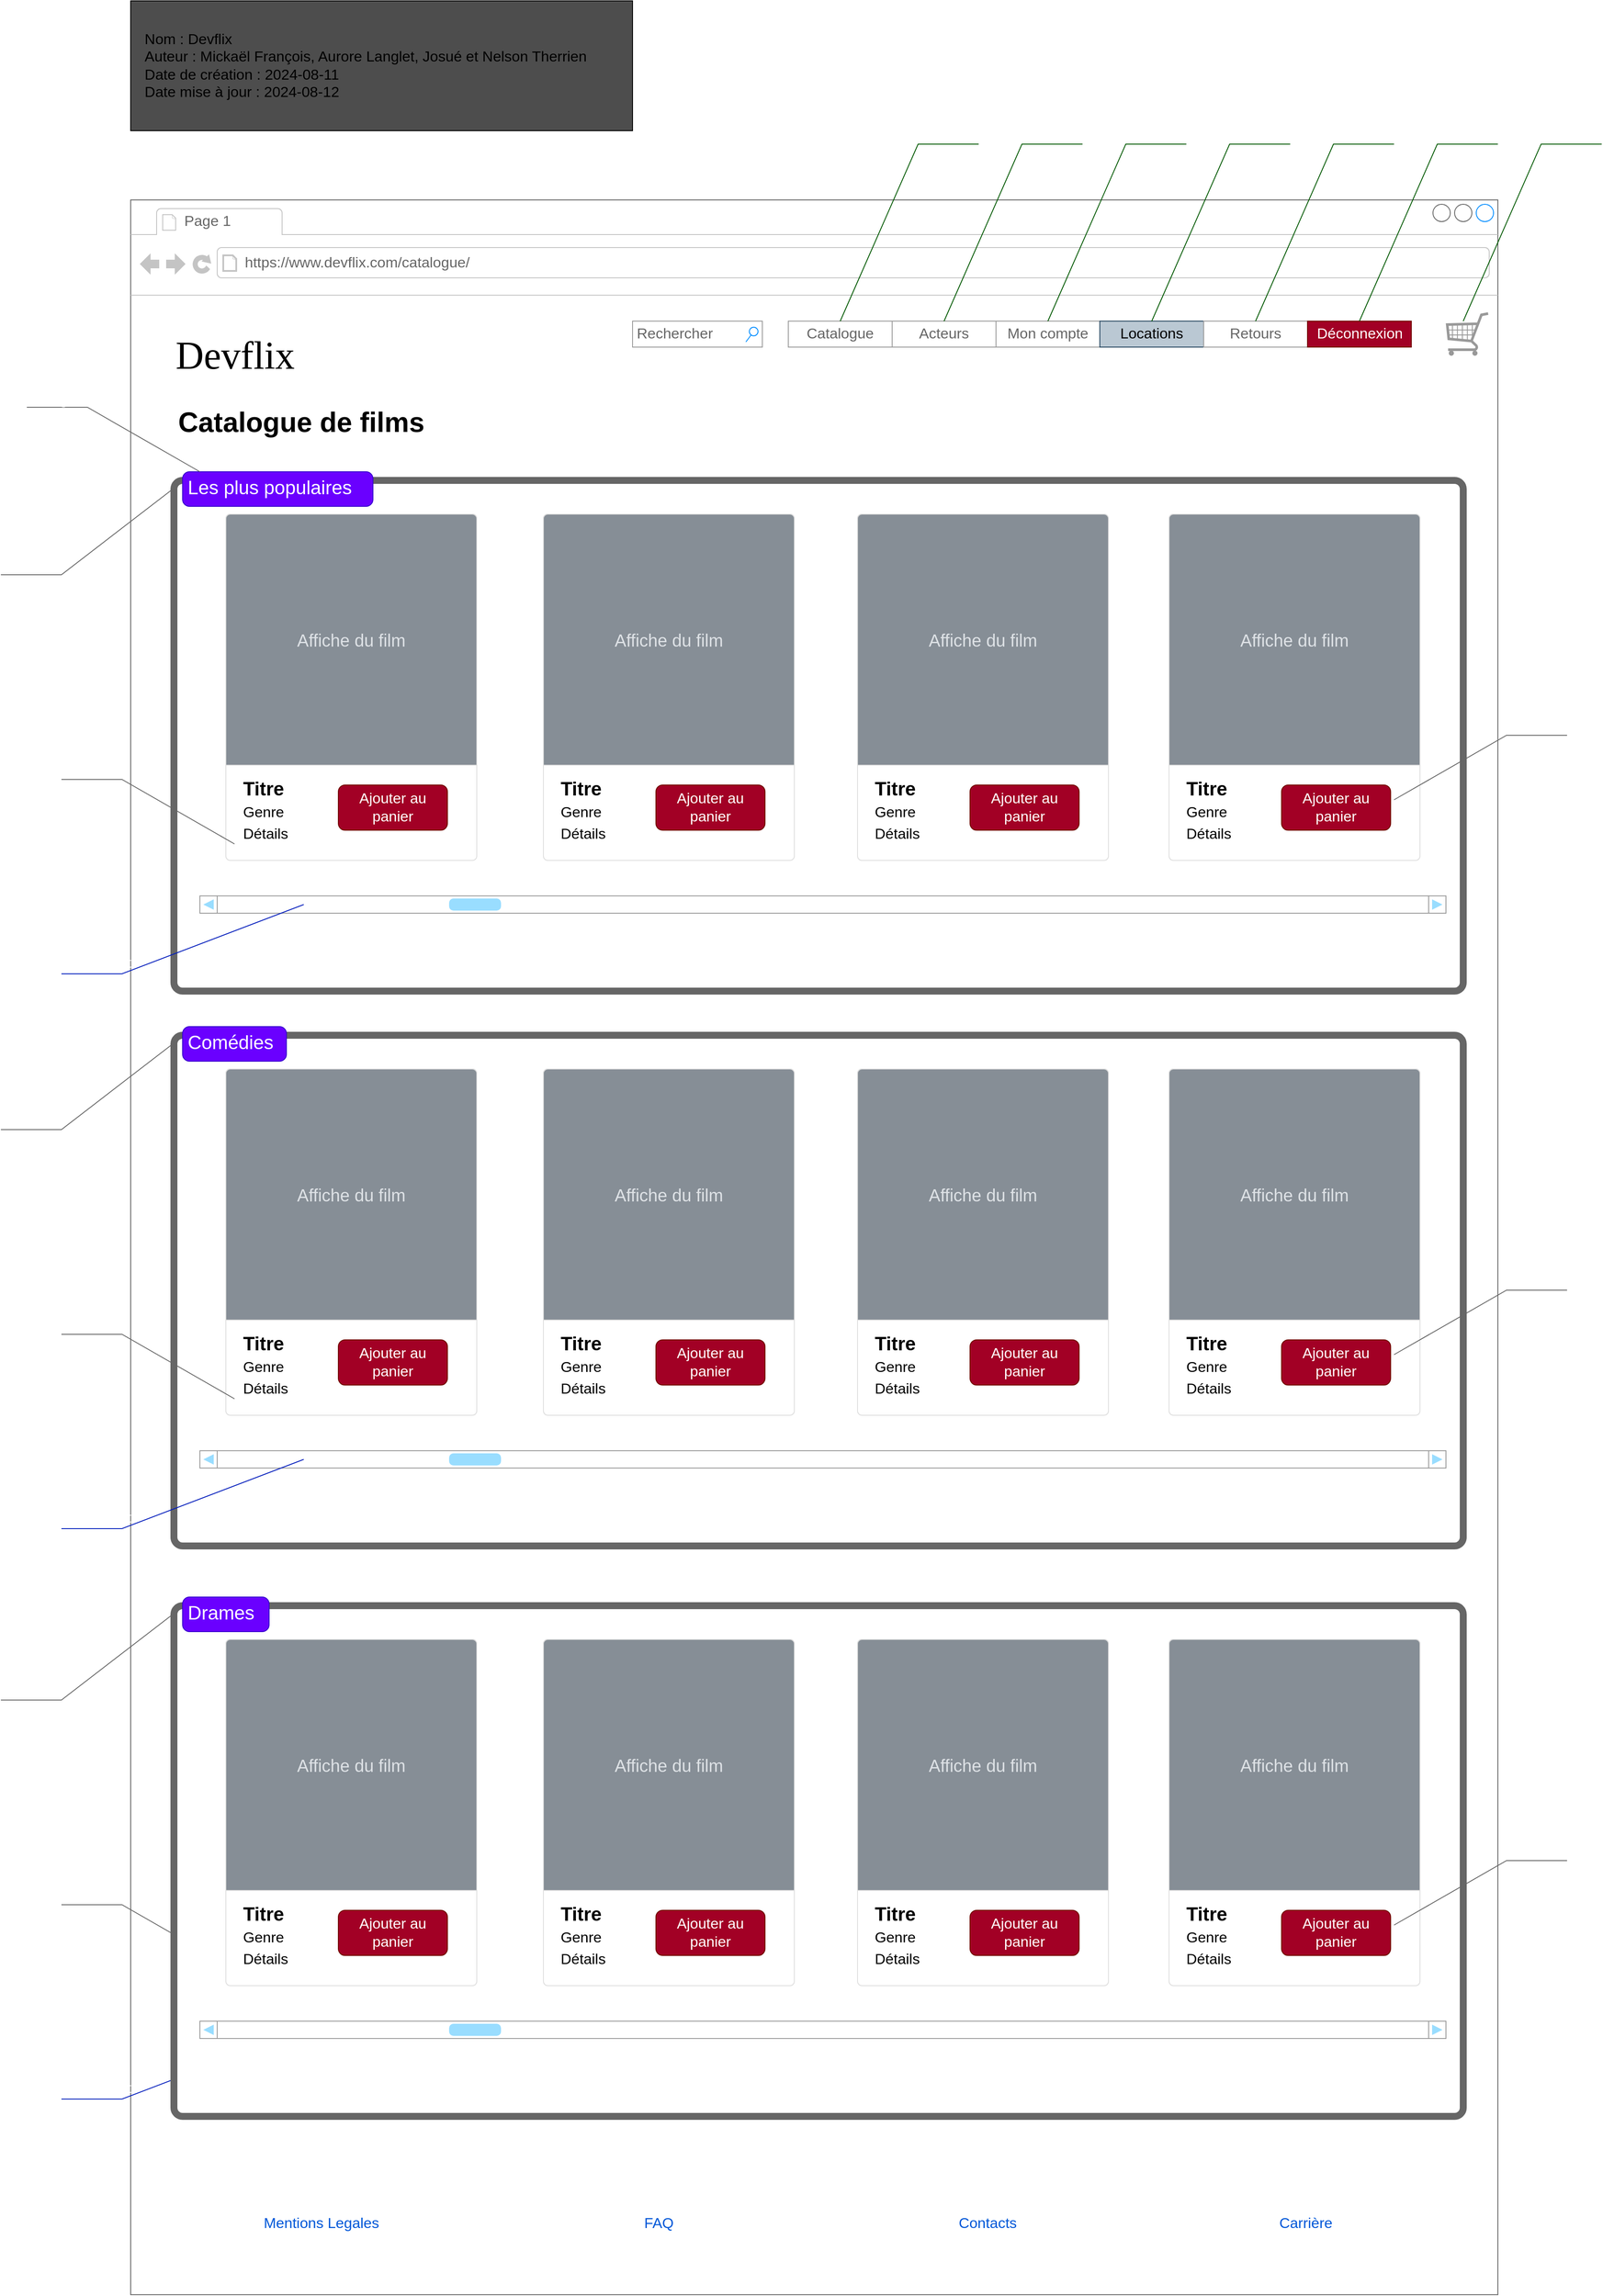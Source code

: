 <mxfile version="24.7.5">
  <diagram name="Page-1" id="BY2GdVJ9Qx3QBZno3a6H">
    <mxGraphModel dx="3806" dy="3986" grid="1" gridSize="10" guides="1" tooltips="1" connect="1" arrows="1" fold="1" page="1" pageScale="1" pageWidth="1600" pageHeight="900" math="0" shadow="0">
      <root>
        <mxCell id="0" />
        <mxCell id="1" parent="0" />
        <mxCell id="Mc8-L0GyPkzgZiNC3ZI8-2" value="" style="group;movable=1;resizable=1;rotatable=1;deletable=1;editable=1;locked=0;connectable=1;" parent="1" vertex="1" connectable="0">
          <mxGeometry x="-1430" y="-1690" width="1580" height="2420" as="geometry" />
        </mxCell>
        <mxCell id="cGPuWbrJMK2eRQ6o65dL-1" value="" style="strokeWidth=1;shadow=0;dashed=0;align=center;html=1;shape=mxgraph.mockup.containers.browserWindow;rSize=0;strokeColor=#666666;strokeColor2=#008cff;strokeColor3=#c4c4c4;mainText=,;recursiveResize=0;container=0;movable=1;resizable=1;rotatable=1;deletable=1;editable=1;locked=0;connectable=1;" parent="Mc8-L0GyPkzgZiNC3ZI8-2" vertex="1">
          <mxGeometry width="1580" height="2420" as="geometry" />
        </mxCell>
        <mxCell id="cGPuWbrJMK2eRQ6o65dL-4" value="Page 1" style="strokeWidth=1;shadow=0;dashed=0;align=center;html=1;shape=mxgraph.mockup.containers.anchor;fontSize=17;fontColor=#666666;align=left;whiteSpace=wrap;" parent="Mc8-L0GyPkzgZiNC3ZI8-2" vertex="1">
          <mxGeometry x="60" y="12" width="110" height="26" as="geometry" />
        </mxCell>
        <mxCell id="cGPuWbrJMK2eRQ6o65dL-5" value="https://www.devflix.com/catalogue/" style="strokeWidth=1;shadow=0;dashed=0;align=center;html=1;shape=mxgraph.mockup.containers.anchor;rSize=0;fontSize=17;fontColor=#666666;align=left;" parent="Mc8-L0GyPkzgZiNC3ZI8-2" vertex="1">
          <mxGeometry x="130" y="60" width="340" height="26" as="geometry" />
        </mxCell>
        <mxCell id="cGPuWbrJMK2eRQ6o65dL-15" value="Mentions Legales" style="fillColor=none;strokeColor=none;html=1;fontColor=#0057D8;align=center;verticalAlign=middle;fontStyle=0;fontSize=17;" parent="Mc8-L0GyPkzgZiNC3ZI8-2" vertex="1">
          <mxGeometry x="95" y="2300" width="250" height="75" as="geometry" />
        </mxCell>
        <mxCell id="cGPuWbrJMK2eRQ6o65dL-16" value="FAQ" style="fillColor=none;strokeColor=none;html=1;fontColor=#0057D8;align=center;verticalAlign=middle;fontStyle=0;fontSize=17;fontFamily=Helvetica;" parent="Mc8-L0GyPkzgZiNC3ZI8-2" vertex="1">
          <mxGeometry x="485" y="2300" width="250" height="75" as="geometry" />
        </mxCell>
        <mxCell id="cGPuWbrJMK2eRQ6o65dL-17" value="Contacts" style="fillColor=none;strokeColor=none;html=1;fontColor=#0057D8;align=center;verticalAlign=middle;fontStyle=0;fontSize=17;fontFamily=Helvetica;" parent="Mc8-L0GyPkzgZiNC3ZI8-2" vertex="1">
          <mxGeometry x="865" y="2300" width="250" height="75" as="geometry" />
        </mxCell>
        <mxCell id="cGPuWbrJMK2eRQ6o65dL-18" value="Carrière&amp;nbsp;" style="fillColor=none;strokeColor=none;html=1;fontColor=#0057D8;align=center;verticalAlign=middle;fontStyle=0;fontSize=17;fontFamily=Helvetica;" parent="Mc8-L0GyPkzgZiNC3ZI8-2" vertex="1">
          <mxGeometry x="1235" y="2300" width="250" height="75" as="geometry" />
        </mxCell>
        <mxCell id="cGPuWbrJMK2eRQ6o65dL-2" value="Devflix" style="text;html=1;points=[];align=left;verticalAlign=top;spacingTop=-4;fontSize=45;fontFamily=Verdana;" parent="1" vertex="1">
          <mxGeometry x="-1380" y="-1540" width="340" height="50" as="geometry" />
        </mxCell>
        <mxCell id="cGPuWbrJMK2eRQ6o65dL-50" value="&lt;font style=&quot;font-size: 17px;&quot;&gt;Rechercher&lt;/font&gt;" style="strokeWidth=1;shadow=0;dashed=0;align=center;html=1;shape=mxgraph.mockup.forms.searchBox;strokeColor=#999999;mainText=;strokeColor2=#008cff;fontColor=#666666;fontSize=17;align=left;spacingLeft=3;whiteSpace=wrap;" parent="1" vertex="1">
          <mxGeometry x="-850" y="-1550" width="150" height="30" as="geometry" />
        </mxCell>
        <mxCell id="Mc8-L0GyPkzgZiNC3ZI8-1" value="&lt;font style=&quot;font-size: 17px;&quot;&gt;&amp;nbsp; &amp;nbsp;Nom : Devflix&lt;br&gt;&amp;nbsp; &amp;nbsp;Auteur : Mickaël François, Aurore Langlet, Josué et Nelson Therrien&lt;br&gt;&amp;nbsp; &amp;nbsp;Date de création : 2024-08-11&lt;br&gt;&amp;nbsp; &amp;nbsp;Date mise à jour : 2024-08-12&amp;nbsp; &amp;nbsp; &amp;nbsp; &amp;nbsp; &amp;nbsp; &amp;nbsp; &amp;nbsp; &amp;nbsp; &amp;nbsp; &amp;nbsp; &amp;nbsp; &amp;nbsp; &amp;nbsp; &amp;nbsp; &amp;nbsp; &amp;nbsp; &amp;nbsp; &amp;nbsp; &amp;nbsp; &amp;nbsp; &amp;nbsp; &amp;nbsp; &amp;nbsp; &amp;nbsp; &amp;nbsp; &amp;nbsp; &amp;nbsp; &amp;nbsp; &amp;nbsp; &amp;nbsp; &amp;nbsp; &amp;nbsp; &amp;nbsp; &amp;nbsp; &amp;nbsp;&lt;/font&gt;" style="rounded=0;whiteSpace=wrap;html=1;align=left;fillColor=#4D4D4D;strokeColor=#000000;" parent="1" vertex="1">
          <mxGeometry x="-1430" y="-1920" width="580" height="150" as="geometry" />
        </mxCell>
        <mxCell id="I4XuXIDk4pTb9h9gbNbJ-17" value="" style="group;movable=1;resizable=1;rotatable=1;deletable=1;editable=1;locked=0;connectable=1;" parent="1" vertex="1" connectable="0">
          <mxGeometry x="-670" y="-1780" width="930" height="280" as="geometry" />
        </mxCell>
        <mxCell id="I4XuXIDk4pTb9h9gbNbJ-18" value="" style="swimlane;shape=mxgraph.bootstrap.anchor;strokeColor=#999999;fillColor=#ffffff;fontColor=#666666;childLayout=stackLayout;horizontal=0;startSize=0;horizontalStack=1;resizeParent=1;resizeParentMax=0;resizeLast=0;collapsible=0;marginBottom=0;whiteSpace=wrap;html=1;" parent="I4XuXIDk4pTb9h9gbNbJ-17" vertex="1">
          <mxGeometry y="230" width="720" height="30" as="geometry" />
        </mxCell>
        <mxCell id="I4XuXIDk4pTb9h9gbNbJ-19" value="Catalogue" style="text;strokeColor=inherit;align=center;verticalAlign=middle;spacingLeft=10;spacingRight=10;overflow=hidden;points=[[0,0.5],[1,0.5]];portConstraint=eastwest;rotatable=0;whiteSpace=wrap;html=1;fillColor=inherit;fontColor=inherit;fontSize=17;" parent="I4XuXIDk4pTb9h9gbNbJ-18" vertex="1">
          <mxGeometry width="120" height="30" as="geometry" />
        </mxCell>
        <mxCell id="I4XuXIDk4pTb9h9gbNbJ-20" value="Acteurs" style="text;strokeColor=inherit;align=center;verticalAlign=middle;spacingLeft=10;spacingRight=10;overflow=hidden;points=[[0,0.5],[1,0.5]];portConstraint=eastwest;rotatable=0;whiteSpace=wrap;html=1;fillColor=inherit;fontColor=inherit;fontSize=17;" parent="I4XuXIDk4pTb9h9gbNbJ-18" vertex="1">
          <mxGeometry x="120" width="120" height="30" as="geometry" />
        </mxCell>
        <mxCell id="I4XuXIDk4pTb9h9gbNbJ-21" value="Mon compte" style="text;strokeColor=inherit;align=center;verticalAlign=middle;spacingLeft=10;spacingRight=10;overflow=hidden;points=[[0,0.5],[1,0.5]];portConstraint=eastwest;rotatable=0;whiteSpace=wrap;html=1;fillColor=inherit;fontColor=inherit;fontSize=17;" parent="I4XuXIDk4pTb9h9gbNbJ-18" vertex="1">
          <mxGeometry x="240" width="120" height="30" as="geometry" />
        </mxCell>
        <mxCell id="I4XuXIDk4pTb9h9gbNbJ-22" value="Locations" style="text;strokeColor=#23445d;align=center;verticalAlign=middle;spacingLeft=10;spacingRight=10;overflow=hidden;points=[[0,0.5],[1,0.5]];portConstraint=eastwest;rotatable=0;whiteSpace=wrap;html=1;fillColor=#bac8d3;fontSize=17;" parent="I4XuXIDk4pTb9h9gbNbJ-18" vertex="1">
          <mxGeometry x="360" width="120" height="30" as="geometry" />
        </mxCell>
        <mxCell id="I4XuXIDk4pTb9h9gbNbJ-23" value="Retours" style="text;strokeColor=inherit;align=center;verticalAlign=middle;spacingLeft=10;spacingRight=10;overflow=hidden;points=[[0,0.5],[1,0.5]];portConstraint=eastwest;rotatable=0;whiteSpace=wrap;html=1;fillColor=inherit;fontColor=inherit;fontSize=17;" parent="I4XuXIDk4pTb9h9gbNbJ-18" vertex="1">
          <mxGeometry x="480" width="120" height="30" as="geometry" />
        </mxCell>
        <mxCell id="I4XuXIDk4pTb9h9gbNbJ-24" value="Déconnexion&amp;nbsp;" style="text;strokeColor=#6F0000;align=center;verticalAlign=middle;spacingLeft=10;spacingRight=10;overflow=hidden;points=[[0,0.5],[1,0.5]];portConstraint=eastwest;rotatable=0;whiteSpace=wrap;html=1;fillColor=#a20025;fontColor=#ffffff;fontSize=17;" parent="I4XuXIDk4pTb9h9gbNbJ-18" vertex="1">
          <mxGeometry x="600" width="120" height="30" as="geometry" />
        </mxCell>
        <mxCell id="I4XuXIDk4pTb9h9gbNbJ-25" value="C4" style="strokeWidth=1;shadow=0;dashed=0;align=center;html=1;shape=mxgraph.mockup.text.callout;linkText=;textSize=17;textColor=#666666;callDir=NE;callStyle=line;fontSize=17;align=right;verticalAlign=top;strokeColor=#005700;fillColor=#008a00;fontColor=#ffffff;" parent="I4XuXIDk4pTb9h9gbNbJ-17" vertex="1">
          <mxGeometry x="180" width="160" height="230" as="geometry" />
        </mxCell>
        <mxCell id="I4XuXIDk4pTb9h9gbNbJ-26" value="C1" style="strokeWidth=1;shadow=0;dashed=0;align=center;html=1;shape=mxgraph.mockup.text.callout;linkText=;textSize=17;textColor=#666666;callDir=NE;callStyle=line;fontSize=17;align=right;verticalAlign=top;strokeColor=#005700;fillColor=#008a00;fontColor=#ffffff;" parent="I4XuXIDk4pTb9h9gbNbJ-17" vertex="1">
          <mxGeometry x="60" width="160" height="230" as="geometry" />
        </mxCell>
        <mxCell id="I4XuXIDk4pTb9h9gbNbJ-27" value="C17" style="strokeWidth=1;shadow=0;dashed=0;align=center;html=1;shape=mxgraph.mockup.text.callout;linkText=;textSize=17;textColor=#666666;callDir=NE;callStyle=line;fontSize=17;align=right;verticalAlign=top;strokeColor=#005700;fillColor=#008a00;fontColor=#ffffff;" parent="I4XuXIDk4pTb9h9gbNbJ-17" vertex="1">
          <mxGeometry x="300" width="160" height="230" as="geometry" />
        </mxCell>
        <mxCell id="I4XuXIDk4pTb9h9gbNbJ-28" value="C19" style="strokeWidth=1;shadow=0;dashed=0;align=center;html=1;shape=mxgraph.mockup.text.callout;linkText=;textSize=17;textColor=#666666;callDir=NE;callStyle=line;fontSize=17;align=right;verticalAlign=top;strokeColor=#005700;fillColor=#008a00;fontColor=#ffffff;" parent="I4XuXIDk4pTb9h9gbNbJ-17" vertex="1">
          <mxGeometry x="420" width="160" height="230" as="geometry" />
        </mxCell>
        <mxCell id="I4XuXIDk4pTb9h9gbNbJ-29" value="" style="verticalLabelPosition=bottom;shadow=0;dashed=0;align=center;html=1;verticalAlign=top;strokeWidth=1;shape=mxgraph.mockup.misc.shoppingCart;strokeColor=#999999;" parent="I4XuXIDk4pTb9h9gbNbJ-17" vertex="1">
          <mxGeometry x="760" y="220" width="50" height="50" as="geometry" />
        </mxCell>
        <mxCell id="I4XuXIDk4pTb9h9gbNbJ-30" value="C55" style="strokeWidth=1;shadow=0;dashed=0;align=center;html=1;shape=mxgraph.mockup.text.callout;linkText=;textSize=17;textColor=#666666;callDir=NE;callStyle=line;fontSize=17;align=right;verticalAlign=top;strokeColor=#005700;fillColor=#008a00;fontColor=#ffffff;" parent="I4XuXIDk4pTb9h9gbNbJ-17" vertex="1">
          <mxGeometry x="540" width="160" height="230" as="geometry" />
        </mxCell>
        <mxCell id="I4XuXIDk4pTb9h9gbNbJ-31" value="C46" style="strokeWidth=1;shadow=0;dashed=0;align=center;html=1;shape=mxgraph.mockup.text.callout;linkText=;textSize=17;textColor=#666666;callDir=NE;callStyle=line;fontSize=17;align=right;verticalAlign=top;strokeColor=#005700;fillColor=#008a00;fontColor=#ffffff;" parent="I4XuXIDk4pTb9h9gbNbJ-17" vertex="1">
          <mxGeometry x="660" width="160" height="230" as="geometry" />
        </mxCell>
        <mxCell id="I4XuXIDk4pTb9h9gbNbJ-32" value="C9" style="strokeWidth=1;shadow=0;dashed=0;align=center;html=1;shape=mxgraph.mockup.text.callout;linkText=;textSize=17;textColor=#666666;callDir=NE;callStyle=line;fontSize=17;align=right;verticalAlign=top;strokeColor=#005700;fillColor=#008a00;fontColor=#ffffff;container=0;" parent="I4XuXIDk4pTb9h9gbNbJ-17" vertex="1">
          <mxGeometry x="780" width="160" height="230" as="geometry" />
        </mxCell>
        <mxCell id="cvYz6UIour9g6zkGq-vF-1" value="&lt;font style=&quot;font-size: 32px;&quot;&gt;Catalogue de films&lt;/font&gt;" style="text;align=left;fontStyle=1;verticalAlign=middle;spacingLeft=3;spacingRight=3;strokeColor=none;rotatable=0;points=[[0,0.5],[1,0.5]];portConstraint=eastwest;html=1;fontSize=26;" vertex="1" parent="1">
          <mxGeometry x="-1380" y="-1446" width="230" height="26" as="geometry" />
        </mxCell>
        <mxCell id="cvYz6UIour9g6zkGq-vF-2" value="" style="shape=mxgraph.mockup.containers.marginRect;rectMarginTop=10;strokeColor=#666666;strokeWidth=8;rounded=1;arcSize=5;recursiveResize=0;html=1;whiteSpace=wrap;movable=1;resizable=1;rotatable=1;deletable=1;editable=1;locked=0;connectable=1;" vertex="1" parent="1">
          <mxGeometry x="-1380" y="-735" width="1490" height="600" as="geometry" />
        </mxCell>
        <mxCell id="cvYz6UIour9g6zkGq-vF-3" value="Comédies" style="shape=rect;strokeColor=#3700CC;fillColor=#6a00ff;strokeWidth=1;dashed=0;rounded=1;arcSize=20;fontSize=22;spacing=2;spacingTop=-2;align=left;autosize=1;spacingLeft=4;resizeWidth=0;resizeHeight=0;perimeter=none;html=1;whiteSpace=wrap;fontColor=#ffffff;" vertex="1" parent="cvYz6UIour9g6zkGq-vF-2">
          <mxGeometry x="10" width="120" height="40" as="geometry" />
        </mxCell>
        <mxCell id="cvYz6UIour9g6zkGq-vF-4" value="" style="verticalLabelPosition=bottom;shadow=0;dashed=0;align=center;html=1;verticalAlign=top;strokeWidth=1;shape=mxgraph.mockup.navigation.scrollBar;strokeColor=#999999;barPos=20;fillColor2=#99ddff;strokeColor2=none;" vertex="1" parent="cvYz6UIour9g6zkGq-vF-2">
          <mxGeometry x="30" y="490" width="1440" height="151" as="geometry" />
        </mxCell>
        <mxCell id="cvYz6UIour9g6zkGq-vF-5" value="&lt;font style=&quot;font-size: 22px;&quot;&gt;&lt;b&gt;Titre&lt;/b&gt;&lt;/font&gt;&lt;br&gt;&lt;font style=&quot;font-size: 17px;&quot;&gt;Genre&lt;br&gt;Détails&lt;/font&gt;" style="html=1;shadow=0;dashed=0;shape=mxgraph.bootstrap.rrect;rSize=5;strokeColor=#DFDFDF;html=1;whiteSpace=wrap;fillColor=#ffffff;fontColor=#000000;verticalAlign=bottom;align=left;spacing=20;fontSize=20;movable=1;resizable=1;rotatable=1;deletable=1;editable=1;locked=0;connectable=1;" vertex="1" parent="cvYz6UIour9g6zkGq-vF-2">
          <mxGeometry x="1150" y="49" width="290" height="400" as="geometry" />
        </mxCell>
        <mxCell id="cvYz6UIour9g6zkGq-vF-6" value="Affiche du film" style="html=1;shadow=0;dashed=0;shape=mxgraph.bootstrap.topButton;rSize=5;perimeter=none;whiteSpace=wrap;fillColor=#868E96;strokeColor=#DFDFDF;fontColor=#DEE2E6;resizeWidth=1;fontSize=20;movable=1;resizable=1;rotatable=1;deletable=1;editable=1;locked=0;connectable=1;" vertex="1" parent="cvYz6UIour9g6zkGq-vF-5">
          <mxGeometry width="290" height="290" relative="1" as="geometry" />
        </mxCell>
        <mxCell id="cvYz6UIour9g6zkGq-vF-7" value="Ajouter au panier" style="rounded=1;fillColor=#a20025;strokeColor=#6F0000;html=1;whiteSpace=wrap;fontColor=#ffffff;align=center;verticalAlign=middle;fontStyle=0;fontSize=17;sketch=0;fontFamily=Helvetica;" vertex="1" parent="cvYz6UIour9g6zkGq-vF-5">
          <mxGeometry x="130.005" y="312.851" width="126.087" height="52.288" as="geometry" />
        </mxCell>
        <mxCell id="cvYz6UIour9g6zkGq-vF-8" value="&lt;font style=&quot;font-size: 22px;&quot;&gt;&lt;b&gt;Titre&lt;/b&gt;&lt;/font&gt;&lt;br&gt;&lt;font style=&quot;font-size: 17px;&quot;&gt;Genre&lt;br&gt;Détails&lt;/font&gt;" style="html=1;shadow=0;dashed=0;shape=mxgraph.bootstrap.rrect;rSize=5;strokeColor=#DFDFDF;html=1;whiteSpace=wrap;fillColor=#ffffff;fontColor=#000000;verticalAlign=bottom;align=left;spacing=20;fontSize=20;movable=1;resizable=1;rotatable=1;deletable=1;editable=1;locked=0;connectable=1;" vertex="1" parent="cvYz6UIour9g6zkGq-vF-2">
          <mxGeometry x="790" y="49" width="290" height="400" as="geometry" />
        </mxCell>
        <mxCell id="cvYz6UIour9g6zkGq-vF-9" value="Affiche du film" style="html=1;shadow=0;dashed=0;shape=mxgraph.bootstrap.topButton;rSize=5;perimeter=none;whiteSpace=wrap;fillColor=#868E96;strokeColor=#DFDFDF;fontColor=#DEE2E6;resizeWidth=1;fontSize=20;movable=1;resizable=1;rotatable=1;deletable=1;editable=1;locked=0;connectable=1;" vertex="1" parent="cvYz6UIour9g6zkGq-vF-8">
          <mxGeometry width="290" height="290" relative="1" as="geometry" />
        </mxCell>
        <mxCell id="cvYz6UIour9g6zkGq-vF-10" value="Ajouter au panier" style="rounded=1;fillColor=#a20025;strokeColor=#6F0000;html=1;whiteSpace=wrap;fontColor=#ffffff;align=center;verticalAlign=middle;fontStyle=0;fontSize=17;sketch=0;fontFamily=Helvetica;" vertex="1" parent="cvYz6UIour9g6zkGq-vF-8">
          <mxGeometry x="130.005" y="312.851" width="126.087" height="52.288" as="geometry" />
        </mxCell>
        <mxCell id="cvYz6UIour9g6zkGq-vF-11" value="&lt;font style=&quot;font-size: 22px;&quot;&gt;&lt;b&gt;Titre&lt;/b&gt;&lt;/font&gt;&lt;br&gt;&lt;font style=&quot;font-size: 17px;&quot;&gt;Genre&lt;br&gt;Détails&lt;/font&gt;" style="html=1;shadow=0;dashed=0;shape=mxgraph.bootstrap.rrect;rSize=5;strokeColor=#DFDFDF;html=1;whiteSpace=wrap;fillColor=#ffffff;fontColor=#000000;verticalAlign=bottom;align=left;spacing=20;fontSize=20;movable=1;resizable=1;rotatable=1;deletable=1;editable=1;locked=0;connectable=1;" vertex="1" parent="cvYz6UIour9g6zkGq-vF-2">
          <mxGeometry x="427" y="49" width="290" height="400" as="geometry" />
        </mxCell>
        <mxCell id="cvYz6UIour9g6zkGq-vF-12" value="Affiche du film" style="html=1;shadow=0;dashed=0;shape=mxgraph.bootstrap.topButton;rSize=5;perimeter=none;whiteSpace=wrap;fillColor=#868E96;strokeColor=#DFDFDF;fontColor=#DEE2E6;resizeWidth=1;fontSize=20;movable=1;resizable=1;rotatable=1;deletable=1;editable=1;locked=0;connectable=1;" vertex="1" parent="cvYz6UIour9g6zkGq-vF-11">
          <mxGeometry width="290" height="290" relative="1" as="geometry" />
        </mxCell>
        <mxCell id="cvYz6UIour9g6zkGq-vF-13" value="Ajouter au panier" style="rounded=1;fillColor=#a20025;strokeColor=#6F0000;html=1;whiteSpace=wrap;fontColor=#ffffff;align=center;verticalAlign=middle;fontStyle=0;fontSize=17;sketch=0;fontFamily=Helvetica;" vertex="1" parent="cvYz6UIour9g6zkGq-vF-11">
          <mxGeometry x="130.005" y="312.851" width="126.087" height="52.288" as="geometry" />
        </mxCell>
        <mxCell id="cvYz6UIour9g6zkGq-vF-14" value="&lt;font style=&quot;font-size: 22px;&quot;&gt;&lt;b&gt;Titre&lt;/b&gt;&lt;/font&gt;&lt;br&gt;&lt;font style=&quot;font-size: 17px;&quot;&gt;Genre&lt;br&gt;Détails&lt;/font&gt;" style="html=1;shadow=0;dashed=0;shape=mxgraph.bootstrap.rrect;rSize=5;strokeColor=#DFDFDF;html=1;whiteSpace=wrap;fillColor=#ffffff;fontColor=#000000;verticalAlign=bottom;align=left;spacing=20;fontSize=20;movable=1;resizable=1;rotatable=1;deletable=1;editable=1;locked=0;connectable=1;" vertex="1" parent="cvYz6UIour9g6zkGq-vF-2">
          <mxGeometry x="60" y="49" width="290" height="400" as="geometry" />
        </mxCell>
        <mxCell id="cvYz6UIour9g6zkGq-vF-15" value="Affiche du film" style="html=1;shadow=0;dashed=0;shape=mxgraph.bootstrap.topButton;rSize=5;perimeter=none;whiteSpace=wrap;fillColor=#868E96;strokeColor=#DFDFDF;fontColor=#DEE2E6;resizeWidth=1;fontSize=20;movable=1;resizable=1;rotatable=1;deletable=1;editable=1;locked=0;connectable=1;" vertex="1" parent="cvYz6UIour9g6zkGq-vF-14">
          <mxGeometry width="290" height="290" relative="1" as="geometry" />
        </mxCell>
        <mxCell id="cvYz6UIour9g6zkGq-vF-16" value="Ajouter au panier" style="rounded=1;fillColor=#a20025;strokeColor=#6F0000;html=1;whiteSpace=wrap;fontColor=#ffffff;align=center;verticalAlign=middle;fontStyle=0;fontSize=17;sketch=0;fontFamily=Helvetica;" vertex="1" parent="cvYz6UIour9g6zkGq-vF-14">
          <mxGeometry x="130.005" y="312.851" width="126.087" height="52.288" as="geometry" />
        </mxCell>
        <mxCell id="cvYz6UIour9g6zkGq-vF-17" value="&lt;font color=&quot;#ffffff&quot;&gt;C5&lt;/font&gt;" style="strokeWidth=1;shadow=0;dashed=0;align=center;html=1;shape=mxgraph.mockup.text.callout;linkText=;textSize=17;textColor=#666666;callDir=NE;callStyle=line;fontSize=17;fontColor=#666666;align=right;verticalAlign=top;strokeColor=#666666;" vertex="1" parent="cvYz6UIour9g6zkGq-vF-2">
          <mxGeometry x="1410" y="279" width="200" height="100" as="geometry" />
        </mxCell>
        <mxCell id="cvYz6UIour9g6zkGq-vF-18" value="Barre de&amp;nbsp;&lt;div&gt;défilement&lt;/div&gt;" style="strokeWidth=1;shadow=0;dashed=0;align=center;html=1;shape=mxgraph.mockup.text.callout;linkText=;textSize=17;textColor=#666666;callDir=SW;callStyle=line;fontSize=17;fontColor=#ffffff;align=left;verticalAlign=bottom;strokeColor=#001DBC;fillColor=#0050ef;" vertex="1" parent="1">
          <mxGeometry x="-1510" y="-235" width="280" height="80" as="geometry" />
        </mxCell>
        <mxCell id="cvYz6UIour9g6zkGq-vF-19" value="&lt;font color=&quot;#ffffff&quot;&gt;C1&lt;/font&gt;" style="strokeWidth=1;shadow=0;dashed=0;align=center;html=1;shape=mxgraph.mockup.text.callout;linkText=;textSize=17;textColor=#666666;callDir=SW;callStyle=line;fontSize=17;fontColor=#666666;align=left;verticalAlign=bottom;strokeColor=#666666;" vertex="1" parent="1">
          <mxGeometry x="-1580" y="-716" width="200" height="100" as="geometry" />
        </mxCell>
        <mxCell id="cvYz6UIour9g6zkGq-vF-20" value="&lt;font color=&quot;#ffffff&quot;&gt;C2&lt;/font&gt;" style="strokeWidth=1;shadow=0;dashed=0;align=center;html=1;shape=mxgraph.mockup.text.callout;linkText=;textSize=17;textColor=#666666;callDir=NW;callStyle=line;fontSize=17;fontColor=#666666;align=left;verticalAlign=top;strokeColor=#666666;" vertex="1" parent="1">
          <mxGeometry x="-1510" y="-405" width="200" height="100" as="geometry" />
        </mxCell>
        <mxCell id="cvYz6UIour9g6zkGq-vF-21" value="" style="shape=mxgraph.mockup.containers.marginRect;rectMarginTop=10;strokeColor=#666666;strokeWidth=8;rounded=1;arcSize=5;recursiveResize=0;html=1;whiteSpace=wrap;movable=1;resizable=1;rotatable=1;deletable=1;editable=1;locked=0;connectable=1;" vertex="1" parent="1">
          <mxGeometry x="-1380" y="-1376" width="1490" height="600" as="geometry" />
        </mxCell>
        <mxCell id="cvYz6UIour9g6zkGq-vF-22" value="Les plus populaires" style="shape=rect;strokeColor=#3700CC;fillColor=#6a00ff;strokeWidth=1;dashed=0;rounded=1;arcSize=20;fontSize=22;spacing=2;spacingTop=-2;align=left;autosize=1;spacingLeft=4;resizeWidth=0;resizeHeight=0;perimeter=none;html=1;whiteSpace=wrap;fontColor=#ffffff;" vertex="1" parent="cvYz6UIour9g6zkGq-vF-21">
          <mxGeometry x="10" width="220" height="40" as="geometry" />
        </mxCell>
        <mxCell id="cvYz6UIour9g6zkGq-vF-23" value="" style="verticalLabelPosition=bottom;shadow=0;dashed=0;align=center;html=1;verticalAlign=top;strokeWidth=1;shape=mxgraph.mockup.navigation.scrollBar;strokeColor=#999999;barPos=20;fillColor2=#99ddff;strokeColor2=none;" vertex="1" parent="cvYz6UIour9g6zkGq-vF-21">
          <mxGeometry x="30" y="490" width="1440" height="151" as="geometry" />
        </mxCell>
        <mxCell id="cvYz6UIour9g6zkGq-vF-24" value="&lt;font style=&quot;font-size: 22px;&quot;&gt;&lt;b&gt;Titre&lt;/b&gt;&lt;/font&gt;&lt;br&gt;&lt;font style=&quot;font-size: 17px;&quot;&gt;Genre&lt;br&gt;Détails&lt;/font&gt;" style="html=1;shadow=0;dashed=0;shape=mxgraph.bootstrap.rrect;rSize=5;strokeColor=#DFDFDF;html=1;whiteSpace=wrap;fillColor=#ffffff;fontColor=#000000;verticalAlign=bottom;align=left;spacing=20;fontSize=20;movable=1;resizable=1;rotatable=1;deletable=1;editable=1;locked=0;connectable=1;" vertex="1" parent="cvYz6UIour9g6zkGq-vF-21">
          <mxGeometry x="1150" y="49" width="290" height="400" as="geometry" />
        </mxCell>
        <mxCell id="cvYz6UIour9g6zkGq-vF-25" value="Affiche du film" style="html=1;shadow=0;dashed=0;shape=mxgraph.bootstrap.topButton;rSize=5;perimeter=none;whiteSpace=wrap;fillColor=#868E96;strokeColor=#DFDFDF;fontColor=#DEE2E6;resizeWidth=1;fontSize=20;movable=1;resizable=1;rotatable=1;deletable=1;editable=1;locked=0;connectable=1;" vertex="1" parent="cvYz6UIour9g6zkGq-vF-24">
          <mxGeometry width="290" height="290" relative="1" as="geometry" />
        </mxCell>
        <mxCell id="cvYz6UIour9g6zkGq-vF-26" value="Ajouter au panier" style="rounded=1;fillColor=#a20025;strokeColor=#6F0000;html=1;whiteSpace=wrap;fontColor=#ffffff;align=center;verticalAlign=middle;fontStyle=0;fontSize=17;sketch=0;fontFamily=Helvetica;" vertex="1" parent="cvYz6UIour9g6zkGq-vF-24">
          <mxGeometry x="130.005" y="312.851" width="126.087" height="52.288" as="geometry" />
        </mxCell>
        <mxCell id="cvYz6UIour9g6zkGq-vF-27" value="&lt;font style=&quot;font-size: 22px;&quot;&gt;&lt;b&gt;Titre&lt;/b&gt;&lt;/font&gt;&lt;br&gt;&lt;font style=&quot;font-size: 17px;&quot;&gt;Genre&lt;br&gt;Détails&lt;/font&gt;" style="html=1;shadow=0;dashed=0;shape=mxgraph.bootstrap.rrect;rSize=5;strokeColor=#DFDFDF;html=1;whiteSpace=wrap;fillColor=#ffffff;fontColor=#000000;verticalAlign=bottom;align=left;spacing=20;fontSize=20;movable=1;resizable=1;rotatable=1;deletable=1;editable=1;locked=0;connectable=1;" vertex="1" parent="cvYz6UIour9g6zkGq-vF-21">
          <mxGeometry x="790" y="49" width="290" height="400" as="geometry" />
        </mxCell>
        <mxCell id="cvYz6UIour9g6zkGq-vF-28" value="Affiche du film" style="html=1;shadow=0;dashed=0;shape=mxgraph.bootstrap.topButton;rSize=5;perimeter=none;whiteSpace=wrap;fillColor=#868E96;strokeColor=#DFDFDF;fontColor=#DEE2E6;resizeWidth=1;fontSize=20;movable=1;resizable=1;rotatable=1;deletable=1;editable=1;locked=0;connectable=1;" vertex="1" parent="cvYz6UIour9g6zkGq-vF-27">
          <mxGeometry width="290" height="290" relative="1" as="geometry" />
        </mxCell>
        <mxCell id="cvYz6UIour9g6zkGq-vF-29" value="Ajouter au panier" style="rounded=1;fillColor=#a20025;strokeColor=#6F0000;html=1;whiteSpace=wrap;fontColor=#ffffff;align=center;verticalAlign=middle;fontStyle=0;fontSize=17;sketch=0;fontFamily=Helvetica;" vertex="1" parent="cvYz6UIour9g6zkGq-vF-27">
          <mxGeometry x="130.005" y="312.851" width="126.087" height="52.288" as="geometry" />
        </mxCell>
        <mxCell id="cvYz6UIour9g6zkGq-vF-30" value="&lt;font style=&quot;font-size: 22px;&quot;&gt;&lt;b&gt;Titre&lt;/b&gt;&lt;/font&gt;&lt;br&gt;&lt;font style=&quot;font-size: 17px;&quot;&gt;Genre&lt;br&gt;Détails&lt;/font&gt;" style="html=1;shadow=0;dashed=0;shape=mxgraph.bootstrap.rrect;rSize=5;strokeColor=#DFDFDF;html=1;whiteSpace=wrap;fillColor=#ffffff;fontColor=#000000;verticalAlign=bottom;align=left;spacing=20;fontSize=20;movable=1;resizable=1;rotatable=1;deletable=1;editable=1;locked=0;connectable=1;" vertex="1" parent="cvYz6UIour9g6zkGq-vF-21">
          <mxGeometry x="427" y="49" width="290" height="400" as="geometry" />
        </mxCell>
        <mxCell id="cvYz6UIour9g6zkGq-vF-31" value="Affiche du film" style="html=1;shadow=0;dashed=0;shape=mxgraph.bootstrap.topButton;rSize=5;perimeter=none;whiteSpace=wrap;fillColor=#868E96;strokeColor=#DFDFDF;fontColor=#DEE2E6;resizeWidth=1;fontSize=20;movable=1;resizable=1;rotatable=1;deletable=1;editable=1;locked=0;connectable=1;" vertex="1" parent="cvYz6UIour9g6zkGq-vF-30">
          <mxGeometry width="290" height="290" relative="1" as="geometry" />
        </mxCell>
        <mxCell id="cvYz6UIour9g6zkGq-vF-32" value="Ajouter au panier" style="rounded=1;fillColor=#a20025;strokeColor=#6F0000;html=1;whiteSpace=wrap;fontColor=#ffffff;align=center;verticalAlign=middle;fontStyle=0;fontSize=17;sketch=0;fontFamily=Helvetica;" vertex="1" parent="cvYz6UIour9g6zkGq-vF-30">
          <mxGeometry x="130.005" y="312.851" width="126.087" height="52.288" as="geometry" />
        </mxCell>
        <mxCell id="cvYz6UIour9g6zkGq-vF-33" value="&lt;font style=&quot;font-size: 22px;&quot;&gt;&lt;b&gt;Titre&lt;/b&gt;&lt;/font&gt;&lt;br&gt;&lt;font style=&quot;font-size: 17px;&quot;&gt;Genre&lt;br&gt;Détails&lt;/font&gt;" style="html=1;shadow=0;dashed=0;shape=mxgraph.bootstrap.rrect;rSize=5;strokeColor=#DFDFDF;html=1;whiteSpace=wrap;fillColor=#ffffff;fontColor=#000000;verticalAlign=bottom;align=left;spacing=20;fontSize=20;movable=1;resizable=1;rotatable=1;deletable=1;editable=1;locked=0;connectable=1;" vertex="1" parent="cvYz6UIour9g6zkGq-vF-21">
          <mxGeometry x="60" y="49" width="290" height="400" as="geometry" />
        </mxCell>
        <mxCell id="cvYz6UIour9g6zkGq-vF-34" value="Affiche du film" style="html=1;shadow=0;dashed=0;shape=mxgraph.bootstrap.topButton;rSize=5;perimeter=none;whiteSpace=wrap;fillColor=#868E96;strokeColor=#DFDFDF;fontColor=#DEE2E6;resizeWidth=1;fontSize=20;movable=1;resizable=1;rotatable=1;deletable=1;editable=1;locked=0;connectable=1;" vertex="1" parent="cvYz6UIour9g6zkGq-vF-33">
          <mxGeometry width="290" height="290" relative="1" as="geometry" />
        </mxCell>
        <mxCell id="cvYz6UIour9g6zkGq-vF-35" value="Ajouter au panier" style="rounded=1;fillColor=#a20025;strokeColor=#6F0000;html=1;whiteSpace=wrap;fontColor=#ffffff;align=center;verticalAlign=middle;fontStyle=0;fontSize=17;sketch=0;fontFamily=Helvetica;" vertex="1" parent="cvYz6UIour9g6zkGq-vF-33">
          <mxGeometry x="130.005" y="312.851" width="126.087" height="52.288" as="geometry" />
        </mxCell>
        <mxCell id="cvYz6UIour9g6zkGq-vF-36" value="&lt;font color=&quot;#ffffff&quot;&gt;C5&lt;/font&gt;" style="strokeWidth=1;shadow=0;dashed=0;align=center;html=1;shape=mxgraph.mockup.text.callout;linkText=;textSize=17;textColor=#666666;callDir=NE;callStyle=line;fontSize=17;fontColor=#666666;align=right;verticalAlign=top;strokeColor=#666666;" vertex="1" parent="cvYz6UIour9g6zkGq-vF-21">
          <mxGeometry x="1410" y="279" width="200" height="100" as="geometry" />
        </mxCell>
        <mxCell id="cvYz6UIour9g6zkGq-vF-37" value="Barre de&amp;nbsp;&lt;div&gt;défilement&lt;/div&gt;" style="strokeWidth=1;shadow=0;dashed=0;align=center;html=1;shape=mxgraph.mockup.text.callout;linkText=;textSize=17;textColor=#666666;callDir=SW;callStyle=line;fontSize=17;fontColor=#ffffff;align=left;verticalAlign=bottom;strokeColor=#001DBC;fillColor=#0050ef;" vertex="1" parent="1">
          <mxGeometry x="-1510" y="-876" width="280" height="80" as="geometry" />
        </mxCell>
        <mxCell id="cvYz6UIour9g6zkGq-vF-38" value="&lt;font color=&quot;#ffffff&quot;&gt;C1&lt;/font&gt;" style="strokeWidth=1;shadow=0;dashed=0;align=center;html=1;shape=mxgraph.mockup.text.callout;linkText=;textSize=17;textColor=#666666;callDir=SW;callStyle=line;fontSize=17;fontColor=#666666;align=left;verticalAlign=bottom;strokeColor=#666666;" vertex="1" parent="1">
          <mxGeometry x="-1580" y="-1357" width="200" height="100" as="geometry" />
        </mxCell>
        <mxCell id="cvYz6UIour9g6zkGq-vF-39" value="&lt;font color=&quot;#ffffff&quot;&gt;C2&lt;/font&gt;" style="strokeWidth=1;shadow=0;dashed=0;align=center;html=1;shape=mxgraph.mockup.text.callout;linkText=;textSize=17;textColor=#666666;callDir=NW;callStyle=line;fontSize=17;fontColor=#666666;align=left;verticalAlign=top;strokeColor=#666666;" vertex="1" parent="1">
          <mxGeometry x="-1510" y="-1046" width="200" height="100" as="geometry" />
        </mxCell>
        <mxCell id="cvYz6UIour9g6zkGq-vF-40" value="&lt;font color=&quot;#ffffff&quot;&gt;Catégories&lt;/font&gt;" style="strokeWidth=1;shadow=0;dashed=0;align=center;html=1;shape=mxgraph.mockup.text.callout;linkText=;textSize=17;textColor=#666666;callDir=NW;callStyle=line;fontSize=17;fontColor=#666666;align=left;verticalAlign=top;strokeColor=#666666;" vertex="1" parent="1">
          <mxGeometry x="-1550" y="-1476" width="200" height="100" as="geometry" />
        </mxCell>
        <mxCell id="cvYz6UIour9g6zkGq-vF-57" value="Barre de&amp;nbsp;&lt;div&gt;défilement&lt;/div&gt;" style="strokeWidth=1;shadow=0;dashed=0;align=center;html=1;shape=mxgraph.mockup.text.callout;linkText=;textSize=17;textColor=#666666;callDir=SW;callStyle=line;fontSize=17;fontColor=#ffffff;align=left;verticalAlign=bottom;strokeColor=#001DBC;fillColor=#0050ef;" vertex="1" parent="1">
          <mxGeometry x="-1510" y="424" width="280" height="80" as="geometry" />
        </mxCell>
        <mxCell id="cvYz6UIour9g6zkGq-vF-58" value="&lt;font color=&quot;#ffffff&quot;&gt;C1&lt;/font&gt;" style="strokeWidth=1;shadow=0;dashed=0;align=center;html=1;shape=mxgraph.mockup.text.callout;linkText=;textSize=17;textColor=#666666;callDir=SW;callStyle=line;fontSize=17;fontColor=#666666;align=left;verticalAlign=bottom;strokeColor=#666666;" vertex="1" parent="1">
          <mxGeometry x="-1580" y="-57" width="200" height="100" as="geometry" />
        </mxCell>
        <mxCell id="cvYz6UIour9g6zkGq-vF-59" value="&lt;font color=&quot;#ffffff&quot;&gt;C2&lt;/font&gt;" style="strokeWidth=1;shadow=0;dashed=0;align=center;html=1;shape=mxgraph.mockup.text.callout;linkText=;textSize=17;textColor=#666666;callDir=NW;callStyle=line;fontSize=17;fontColor=#666666;align=left;verticalAlign=top;strokeColor=#666666;" vertex="1" parent="1">
          <mxGeometry x="-1510" y="254" width="200" height="100" as="geometry" />
        </mxCell>
        <mxCell id="cvYz6UIour9g6zkGq-vF-60" value="" style="shape=mxgraph.mockup.containers.marginRect;rectMarginTop=10;strokeColor=#666666;strokeWidth=8;rounded=1;arcSize=5;recursiveResize=0;html=1;whiteSpace=wrap;movable=1;resizable=1;rotatable=1;deletable=1;editable=1;locked=0;connectable=1;" vertex="1" parent="1">
          <mxGeometry x="-1380" y="-76" width="1490" height="600" as="geometry" />
        </mxCell>
        <mxCell id="cvYz6UIour9g6zkGq-vF-61" value="Drames" style="shape=rect;strokeColor=#3700CC;fillColor=#6a00ff;strokeWidth=1;dashed=0;rounded=1;arcSize=20;fontSize=22;spacing=2;spacingTop=-2;align=left;autosize=1;spacingLeft=4;resizeWidth=0;resizeHeight=0;perimeter=none;html=1;whiteSpace=wrap;fontColor=#ffffff;" vertex="1" parent="cvYz6UIour9g6zkGq-vF-60">
          <mxGeometry x="10" width="100" height="40" as="geometry" />
        </mxCell>
        <mxCell id="cvYz6UIour9g6zkGq-vF-62" value="" style="verticalLabelPosition=bottom;shadow=0;dashed=0;align=center;html=1;verticalAlign=top;strokeWidth=1;shape=mxgraph.mockup.navigation.scrollBar;strokeColor=#999999;barPos=20;fillColor2=#99ddff;strokeColor2=none;" vertex="1" parent="cvYz6UIour9g6zkGq-vF-60">
          <mxGeometry x="30" y="490" width="1440" height="151" as="geometry" />
        </mxCell>
        <mxCell id="cvYz6UIour9g6zkGq-vF-63" value="&lt;font style=&quot;font-size: 22px;&quot;&gt;&lt;b&gt;Titre&lt;/b&gt;&lt;/font&gt;&lt;br&gt;&lt;font style=&quot;font-size: 17px;&quot;&gt;Genre&lt;br&gt;Détails&lt;/font&gt;" style="html=1;shadow=0;dashed=0;shape=mxgraph.bootstrap.rrect;rSize=5;strokeColor=#DFDFDF;html=1;whiteSpace=wrap;fillColor=#ffffff;fontColor=#000000;verticalAlign=bottom;align=left;spacing=20;fontSize=20;movable=1;resizable=1;rotatable=1;deletable=1;editable=1;locked=0;connectable=1;" vertex="1" parent="cvYz6UIour9g6zkGq-vF-60">
          <mxGeometry x="1150" y="49" width="290" height="400" as="geometry" />
        </mxCell>
        <mxCell id="cvYz6UIour9g6zkGq-vF-64" value="Affiche du film" style="html=1;shadow=0;dashed=0;shape=mxgraph.bootstrap.topButton;rSize=5;perimeter=none;whiteSpace=wrap;fillColor=#868E96;strokeColor=#DFDFDF;fontColor=#DEE2E6;resizeWidth=1;fontSize=20;movable=1;resizable=1;rotatable=1;deletable=1;editable=1;locked=0;connectable=1;" vertex="1" parent="cvYz6UIour9g6zkGq-vF-63">
          <mxGeometry width="290" height="290" relative="1" as="geometry" />
        </mxCell>
        <mxCell id="cvYz6UIour9g6zkGq-vF-65" value="Ajouter au panier" style="rounded=1;fillColor=#a20025;strokeColor=#6F0000;html=1;whiteSpace=wrap;fontColor=#ffffff;align=center;verticalAlign=middle;fontStyle=0;fontSize=17;sketch=0;fontFamily=Helvetica;" vertex="1" parent="cvYz6UIour9g6zkGq-vF-63">
          <mxGeometry x="130.005" y="312.851" width="126.087" height="52.288" as="geometry" />
        </mxCell>
        <mxCell id="cvYz6UIour9g6zkGq-vF-66" value="&lt;font style=&quot;font-size: 22px;&quot;&gt;&lt;b&gt;Titre&lt;/b&gt;&lt;/font&gt;&lt;br&gt;&lt;font style=&quot;font-size: 17px;&quot;&gt;Genre&lt;br&gt;Détails&lt;/font&gt;" style="html=1;shadow=0;dashed=0;shape=mxgraph.bootstrap.rrect;rSize=5;strokeColor=#DFDFDF;html=1;whiteSpace=wrap;fillColor=#ffffff;fontColor=#000000;verticalAlign=bottom;align=left;spacing=20;fontSize=20;movable=1;resizable=1;rotatable=1;deletable=1;editable=1;locked=0;connectable=1;" vertex="1" parent="cvYz6UIour9g6zkGq-vF-60">
          <mxGeometry x="790" y="49" width="290" height="400" as="geometry" />
        </mxCell>
        <mxCell id="cvYz6UIour9g6zkGq-vF-67" value="Affiche du film" style="html=1;shadow=0;dashed=0;shape=mxgraph.bootstrap.topButton;rSize=5;perimeter=none;whiteSpace=wrap;fillColor=#868E96;strokeColor=#DFDFDF;fontColor=#DEE2E6;resizeWidth=1;fontSize=20;movable=1;resizable=1;rotatable=1;deletable=1;editable=1;locked=0;connectable=1;" vertex="1" parent="cvYz6UIour9g6zkGq-vF-66">
          <mxGeometry width="290" height="290" relative="1" as="geometry" />
        </mxCell>
        <mxCell id="cvYz6UIour9g6zkGq-vF-68" value="Ajouter au panier" style="rounded=1;fillColor=#a20025;strokeColor=#6F0000;html=1;whiteSpace=wrap;fontColor=#ffffff;align=center;verticalAlign=middle;fontStyle=0;fontSize=17;sketch=0;fontFamily=Helvetica;" vertex="1" parent="cvYz6UIour9g6zkGq-vF-66">
          <mxGeometry x="130.005" y="312.851" width="126.087" height="52.288" as="geometry" />
        </mxCell>
        <mxCell id="cvYz6UIour9g6zkGq-vF-69" value="&lt;font style=&quot;font-size: 22px;&quot;&gt;&lt;b&gt;Titre&lt;/b&gt;&lt;/font&gt;&lt;br&gt;&lt;font style=&quot;font-size: 17px;&quot;&gt;Genre&lt;br&gt;Détails&lt;/font&gt;" style="html=1;shadow=0;dashed=0;shape=mxgraph.bootstrap.rrect;rSize=5;strokeColor=#DFDFDF;html=1;whiteSpace=wrap;fillColor=#ffffff;fontColor=#000000;verticalAlign=bottom;align=left;spacing=20;fontSize=20;movable=1;resizable=1;rotatable=1;deletable=1;editable=1;locked=0;connectable=1;" vertex="1" parent="cvYz6UIour9g6zkGq-vF-60">
          <mxGeometry x="427" y="49" width="290" height="400" as="geometry" />
        </mxCell>
        <mxCell id="cvYz6UIour9g6zkGq-vF-70" value="Affiche du film" style="html=1;shadow=0;dashed=0;shape=mxgraph.bootstrap.topButton;rSize=5;perimeter=none;whiteSpace=wrap;fillColor=#868E96;strokeColor=#DFDFDF;fontColor=#DEE2E6;resizeWidth=1;fontSize=20;movable=1;resizable=1;rotatable=1;deletable=1;editable=1;locked=0;connectable=1;" vertex="1" parent="cvYz6UIour9g6zkGq-vF-69">
          <mxGeometry width="290" height="290" relative="1" as="geometry" />
        </mxCell>
        <mxCell id="cvYz6UIour9g6zkGq-vF-71" value="Ajouter au panier" style="rounded=1;fillColor=#a20025;strokeColor=#6F0000;html=1;whiteSpace=wrap;fontColor=#ffffff;align=center;verticalAlign=middle;fontStyle=0;fontSize=17;sketch=0;fontFamily=Helvetica;" vertex="1" parent="cvYz6UIour9g6zkGq-vF-69">
          <mxGeometry x="130.005" y="312.851" width="126.087" height="52.288" as="geometry" />
        </mxCell>
        <mxCell id="cvYz6UIour9g6zkGq-vF-72" value="&lt;font style=&quot;font-size: 22px;&quot;&gt;&lt;b&gt;Titre&lt;/b&gt;&lt;/font&gt;&lt;br&gt;&lt;font style=&quot;font-size: 17px;&quot;&gt;Genre&lt;br&gt;Détails&lt;/font&gt;" style="html=1;shadow=0;dashed=0;shape=mxgraph.bootstrap.rrect;rSize=5;strokeColor=#DFDFDF;html=1;whiteSpace=wrap;fillColor=#ffffff;fontColor=#000000;verticalAlign=bottom;align=left;spacing=20;fontSize=20;movable=1;resizable=1;rotatable=1;deletable=1;editable=1;locked=0;connectable=1;" vertex="1" parent="cvYz6UIour9g6zkGq-vF-60">
          <mxGeometry x="60" y="49" width="290" height="400" as="geometry" />
        </mxCell>
        <mxCell id="cvYz6UIour9g6zkGq-vF-73" value="Affiche du film" style="html=1;shadow=0;dashed=0;shape=mxgraph.bootstrap.topButton;rSize=5;perimeter=none;whiteSpace=wrap;fillColor=#868E96;strokeColor=#DFDFDF;fontColor=#DEE2E6;resizeWidth=1;fontSize=20;movable=1;resizable=1;rotatable=1;deletable=1;editable=1;locked=0;connectable=1;" vertex="1" parent="cvYz6UIour9g6zkGq-vF-72">
          <mxGeometry width="290" height="290" relative="1" as="geometry" />
        </mxCell>
        <mxCell id="cvYz6UIour9g6zkGq-vF-74" value="Ajouter au panier" style="rounded=1;fillColor=#a20025;strokeColor=#6F0000;html=1;whiteSpace=wrap;fontColor=#ffffff;align=center;verticalAlign=middle;fontStyle=0;fontSize=17;sketch=0;fontFamily=Helvetica;" vertex="1" parent="cvYz6UIour9g6zkGq-vF-72">
          <mxGeometry x="130.005" y="312.851" width="126.087" height="52.288" as="geometry" />
        </mxCell>
        <mxCell id="cvYz6UIour9g6zkGq-vF-75" value="&lt;font color=&quot;#ffffff&quot;&gt;C5&lt;/font&gt;" style="strokeWidth=1;shadow=0;dashed=0;align=center;html=1;shape=mxgraph.mockup.text.callout;linkText=;textSize=17;textColor=#666666;callDir=NE;callStyle=line;fontSize=17;fontColor=#666666;align=right;verticalAlign=top;strokeColor=#666666;" vertex="1" parent="cvYz6UIour9g6zkGq-vF-60">
          <mxGeometry x="1410" y="279" width="200" height="100" as="geometry" />
        </mxCell>
      </root>
    </mxGraphModel>
  </diagram>
</mxfile>
